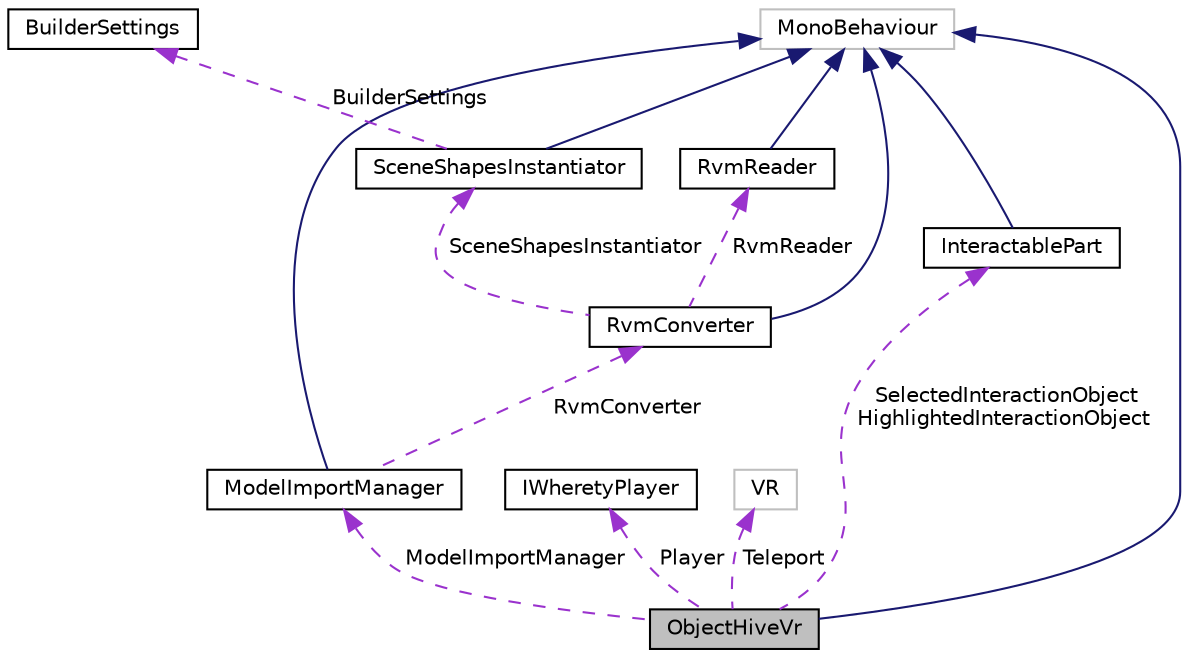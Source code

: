 digraph "ObjectHiveVr"
{
 // LATEX_PDF_SIZE
  edge [fontname="Helvetica",fontsize="10",labelfontname="Helvetica",labelfontsize="10"];
  node [fontname="Helvetica",fontsize="10",shape=record];
  Node2 [label="ObjectHiveVr",height=0.2,width=0.4,color="black", fillcolor="grey75", style="filled", fontcolor="black",tooltip=" "];
  Node3 -> Node2 [dir="back",color="midnightblue",fontsize="10",style="solid",fontname="Helvetica"];
  Node3 [label="MonoBehaviour",height=0.2,width=0.4,color="grey75", fillcolor="white", style="filled",tooltip=" "];
  Node4 -> Node2 [dir="back",color="darkorchid3",fontsize="10",style="dashed",label=" Player" ,fontname="Helvetica"];
  Node4 [label="IWheretyPlayer",height=0.2,width=0.4,color="black", fillcolor="white", style="filled",URL="$interface_i_wherety_player.html",tooltip=" "];
  Node5 -> Node2 [dir="back",color="darkorchid3",fontsize="10",style="dashed",label=" Teleport" ,fontname="Helvetica"];
  Node5 [label="VR",height=0.2,width=0.4,color="grey75", fillcolor="white", style="filled",tooltip=" "];
  Node6 -> Node2 [dir="back",color="darkorchid3",fontsize="10",style="dashed",label=" ModelImportManager" ,fontname="Helvetica"];
  Node6 [label="ModelImportManager",height=0.2,width=0.4,color="black", fillcolor="white", style="filled",URL="$class_model_import_manager.html",tooltip=" "];
  Node3 -> Node6 [dir="back",color="midnightblue",fontsize="10",style="solid",fontname="Helvetica"];
  Node7 -> Node6 [dir="back",color="darkorchid3",fontsize="10",style="dashed",label=" RvmConverter" ,fontname="Helvetica"];
  Node7 [label="RvmConverter",height=0.2,width=0.4,color="black", fillcolor="white", style="filled",URL="$class_rvm_converter.html",tooltip="Основной класс RvmConverter, инициализируется в качестве компонента на пустом игровом объекте в сцене..."];
  Node3 -> Node7 [dir="back",color="midnightblue",fontsize="10",style="solid",fontname="Helvetica"];
  Node8 -> Node7 [dir="back",color="darkorchid3",fontsize="10",style="dashed",label=" RvmReader" ,fontname="Helvetica"];
  Node8 [label="RvmReader",height=0.2,width=0.4,color="black", fillcolor="white", style="filled",URL="$class_rvm_reader.html",tooltip=" "];
  Node3 -> Node8 [dir="back",color="midnightblue",fontsize="10",style="solid",fontname="Helvetica"];
  Node9 -> Node7 [dir="back",color="darkorchid3",fontsize="10",style="dashed",label=" SceneShapesInstantiator" ,fontname="Helvetica"];
  Node9 [label="SceneShapesInstantiator",height=0.2,width=0.4,color="black", fillcolor="white", style="filled",URL="$class_scene_shapes_instantiator.html",tooltip=" "];
  Node3 -> Node9 [dir="back",color="midnightblue",fontsize="10",style="solid",fontname="Helvetica"];
  Node10 -> Node9 [dir="back",color="darkorchid3",fontsize="10",style="dashed",label=" BuilderSettings" ,fontname="Helvetica"];
  Node10 [label="BuilderSettings",height=0.2,width=0.4,color="black", fillcolor="white", style="filled",URL="$class_builder_settings.html",tooltip=" "];
  Node11 -> Node2 [dir="back",color="darkorchid3",fontsize="10",style="dashed",label=" SelectedInteractionObject\nHighlightedInteractionObject" ,fontname="Helvetica"];
  Node11 [label="InteractablePart",height=0.2,width=0.4,color="black", fillcolor="white", style="filled",URL="$class_interactable_part.html",tooltip=" "];
  Node3 -> Node11 [dir="back",color="midnightblue",fontsize="10",style="solid",fontname="Helvetica"];
}
